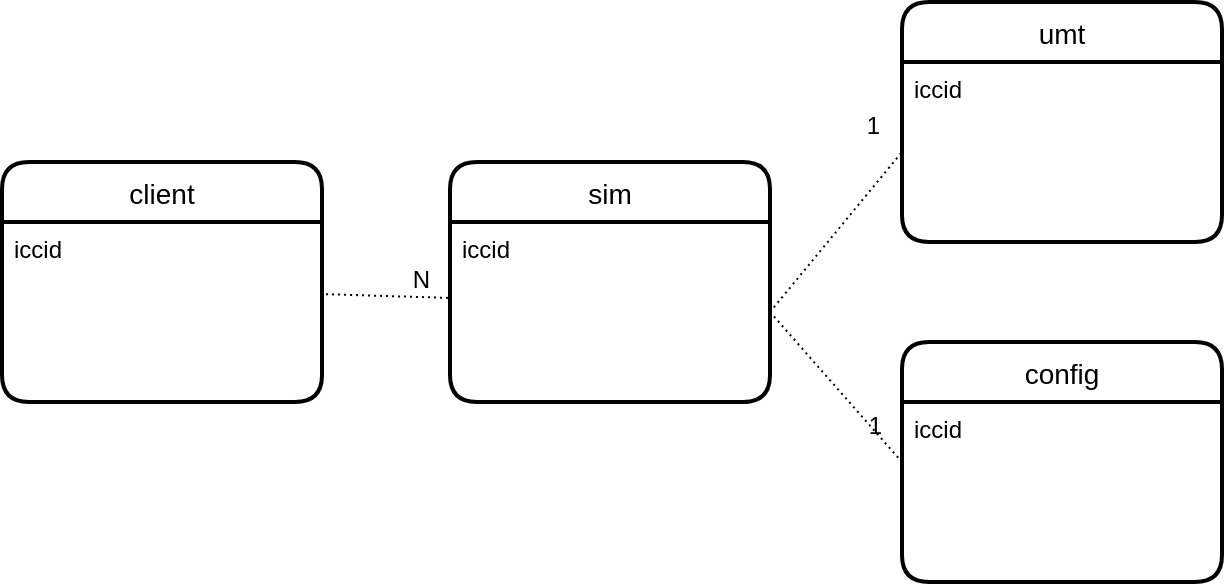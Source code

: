 <mxfile version="14.9.7" type="github">
  <diagram id="8i0z2yBYm35wQxp-j-kL" name="Page-1">
    <mxGraphModel dx="1206" dy="670" grid="1" gridSize="10" guides="1" tooltips="1" connect="1" arrows="1" fold="1" page="1" pageScale="1" pageWidth="827" pageHeight="1169" math="0" shadow="0">
      <root>
        <mxCell id="0" />
        <mxCell id="1" parent="0" />
        <mxCell id="KPIgxCdau-Nn7WFb0asv-52" value="sim" style="swimlane;childLayout=stackLayout;horizontal=1;startSize=30;horizontalStack=0;rounded=1;fontSize=14;fontStyle=0;strokeWidth=2;resizeParent=0;resizeLast=1;shadow=0;dashed=0;align=center;" vertex="1" parent="1">
          <mxGeometry x="254" y="110" width="160" height="120" as="geometry" />
        </mxCell>
        <mxCell id="KPIgxCdau-Nn7WFb0asv-53" value="iccid" style="align=left;strokeColor=none;fillColor=none;spacingLeft=4;fontSize=12;verticalAlign=top;resizable=0;rotatable=0;part=1;" vertex="1" parent="KPIgxCdau-Nn7WFb0asv-52">
          <mxGeometry y="30" width="160" height="90" as="geometry" />
        </mxCell>
        <mxCell id="KPIgxCdau-Nn7WFb0asv-54" value="umt" style="swimlane;childLayout=stackLayout;horizontal=1;startSize=30;horizontalStack=0;rounded=1;fontSize=14;fontStyle=0;strokeWidth=2;resizeParent=0;resizeLast=1;shadow=0;dashed=0;align=center;" vertex="1" parent="1">
          <mxGeometry x="480" y="30" width="160" height="120" as="geometry" />
        </mxCell>
        <mxCell id="KPIgxCdau-Nn7WFb0asv-55" value="iccid" style="align=left;strokeColor=none;fillColor=none;spacingLeft=4;fontSize=12;verticalAlign=top;resizable=0;rotatable=0;part=1;" vertex="1" parent="KPIgxCdau-Nn7WFb0asv-54">
          <mxGeometry y="30" width="160" height="90" as="geometry" />
        </mxCell>
        <mxCell id="KPIgxCdau-Nn7WFb0asv-66" value="client" style="swimlane;childLayout=stackLayout;horizontal=1;startSize=30;horizontalStack=0;rounded=1;fontSize=14;fontStyle=0;strokeWidth=2;resizeParent=0;resizeLast=1;shadow=0;dashed=0;align=center;" vertex="1" parent="1">
          <mxGeometry x="30" y="110" width="160" height="120" as="geometry" />
        </mxCell>
        <mxCell id="KPIgxCdau-Nn7WFb0asv-67" value="iccid" style="align=left;strokeColor=none;fillColor=none;spacingLeft=4;fontSize=12;verticalAlign=top;resizable=0;rotatable=0;part=1;" vertex="1" parent="KPIgxCdau-Nn7WFb0asv-66">
          <mxGeometry y="30" width="160" height="90" as="geometry" />
        </mxCell>
        <mxCell id="KPIgxCdau-Nn7WFb0asv-68" value="config" style="swimlane;childLayout=stackLayout;horizontal=1;startSize=30;horizontalStack=0;rounded=1;fontSize=14;fontStyle=0;strokeWidth=2;resizeParent=0;resizeLast=1;shadow=0;dashed=0;align=center;" vertex="1" parent="1">
          <mxGeometry x="480" y="200" width="160" height="120" as="geometry" />
        </mxCell>
        <mxCell id="KPIgxCdau-Nn7WFb0asv-69" value="iccid" style="align=left;strokeColor=none;fillColor=none;spacingLeft=4;fontSize=12;verticalAlign=top;resizable=0;rotatable=0;part=1;" vertex="1" parent="KPIgxCdau-Nn7WFb0asv-68">
          <mxGeometry y="30" width="160" height="90" as="geometry" />
        </mxCell>
        <mxCell id="KPIgxCdau-Nn7WFb0asv-83" value="" style="endArrow=none;html=1;rounded=0;dashed=1;dashPattern=1 2;entryX=0;entryY=0.422;entryDx=0;entryDy=0;entryPerimeter=0;exitX=0.994;exitY=0.4;exitDx=0;exitDy=0;exitPerimeter=0;" edge="1" parent="1" source="KPIgxCdau-Nn7WFb0asv-67" target="KPIgxCdau-Nn7WFb0asv-53">
          <mxGeometry relative="1" as="geometry">
            <mxPoint x="210" y="190" as="sourcePoint" />
            <mxPoint x="280" y="190" as="targetPoint" />
          </mxGeometry>
        </mxCell>
        <mxCell id="KPIgxCdau-Nn7WFb0asv-84" value="N" style="resizable=0;html=1;align=right;verticalAlign=bottom;" connectable="0" vertex="1" parent="KPIgxCdau-Nn7WFb0asv-83">
          <mxGeometry x="1" relative="1" as="geometry">
            <mxPoint x="-10" as="offset" />
          </mxGeometry>
        </mxCell>
        <mxCell id="KPIgxCdau-Nn7WFb0asv-86" value="" style="endArrow=none;html=1;rounded=0;dashed=1;dashPattern=1 2;exitX=1;exitY=0.5;exitDx=0;exitDy=0;entryX=0;entryY=0.5;entryDx=0;entryDy=0;" edge="1" parent="1" source="KPIgxCdau-Nn7WFb0asv-53" target="KPIgxCdau-Nn7WFb0asv-55">
          <mxGeometry relative="1" as="geometry">
            <mxPoint x="460" y="280" as="sourcePoint" />
            <mxPoint x="620" y="280" as="targetPoint" />
          </mxGeometry>
        </mxCell>
        <mxCell id="KPIgxCdau-Nn7WFb0asv-87" value="1" style="resizable=0;html=1;align=right;verticalAlign=bottom;" connectable="0" vertex="1" parent="KPIgxCdau-Nn7WFb0asv-86">
          <mxGeometry x="1" relative="1" as="geometry">
            <mxPoint x="-10" y="-5" as="offset" />
          </mxGeometry>
        </mxCell>
        <mxCell id="KPIgxCdau-Nn7WFb0asv-89" value="" style="endArrow=none;html=1;rounded=0;dashed=1;dashPattern=1 2;exitX=1;exitY=0.5;exitDx=0;exitDy=0;entryX=0;entryY=0.5;entryDx=0;entryDy=0;" edge="1" parent="1" source="KPIgxCdau-Nn7WFb0asv-53" target="KPIgxCdau-Nn7WFb0asv-68">
          <mxGeometry relative="1" as="geometry">
            <mxPoint x="330" y="340" as="sourcePoint" />
            <mxPoint x="490" y="340" as="targetPoint" />
          </mxGeometry>
        </mxCell>
        <mxCell id="KPIgxCdau-Nn7WFb0asv-90" value="1" style="resizable=0;html=1;align=right;verticalAlign=bottom;" connectable="0" vertex="1" parent="KPIgxCdau-Nn7WFb0asv-89">
          <mxGeometry x="1" relative="1" as="geometry">
            <mxPoint x="-10" y="-10" as="offset" />
          </mxGeometry>
        </mxCell>
      </root>
    </mxGraphModel>
  </diagram>
</mxfile>
